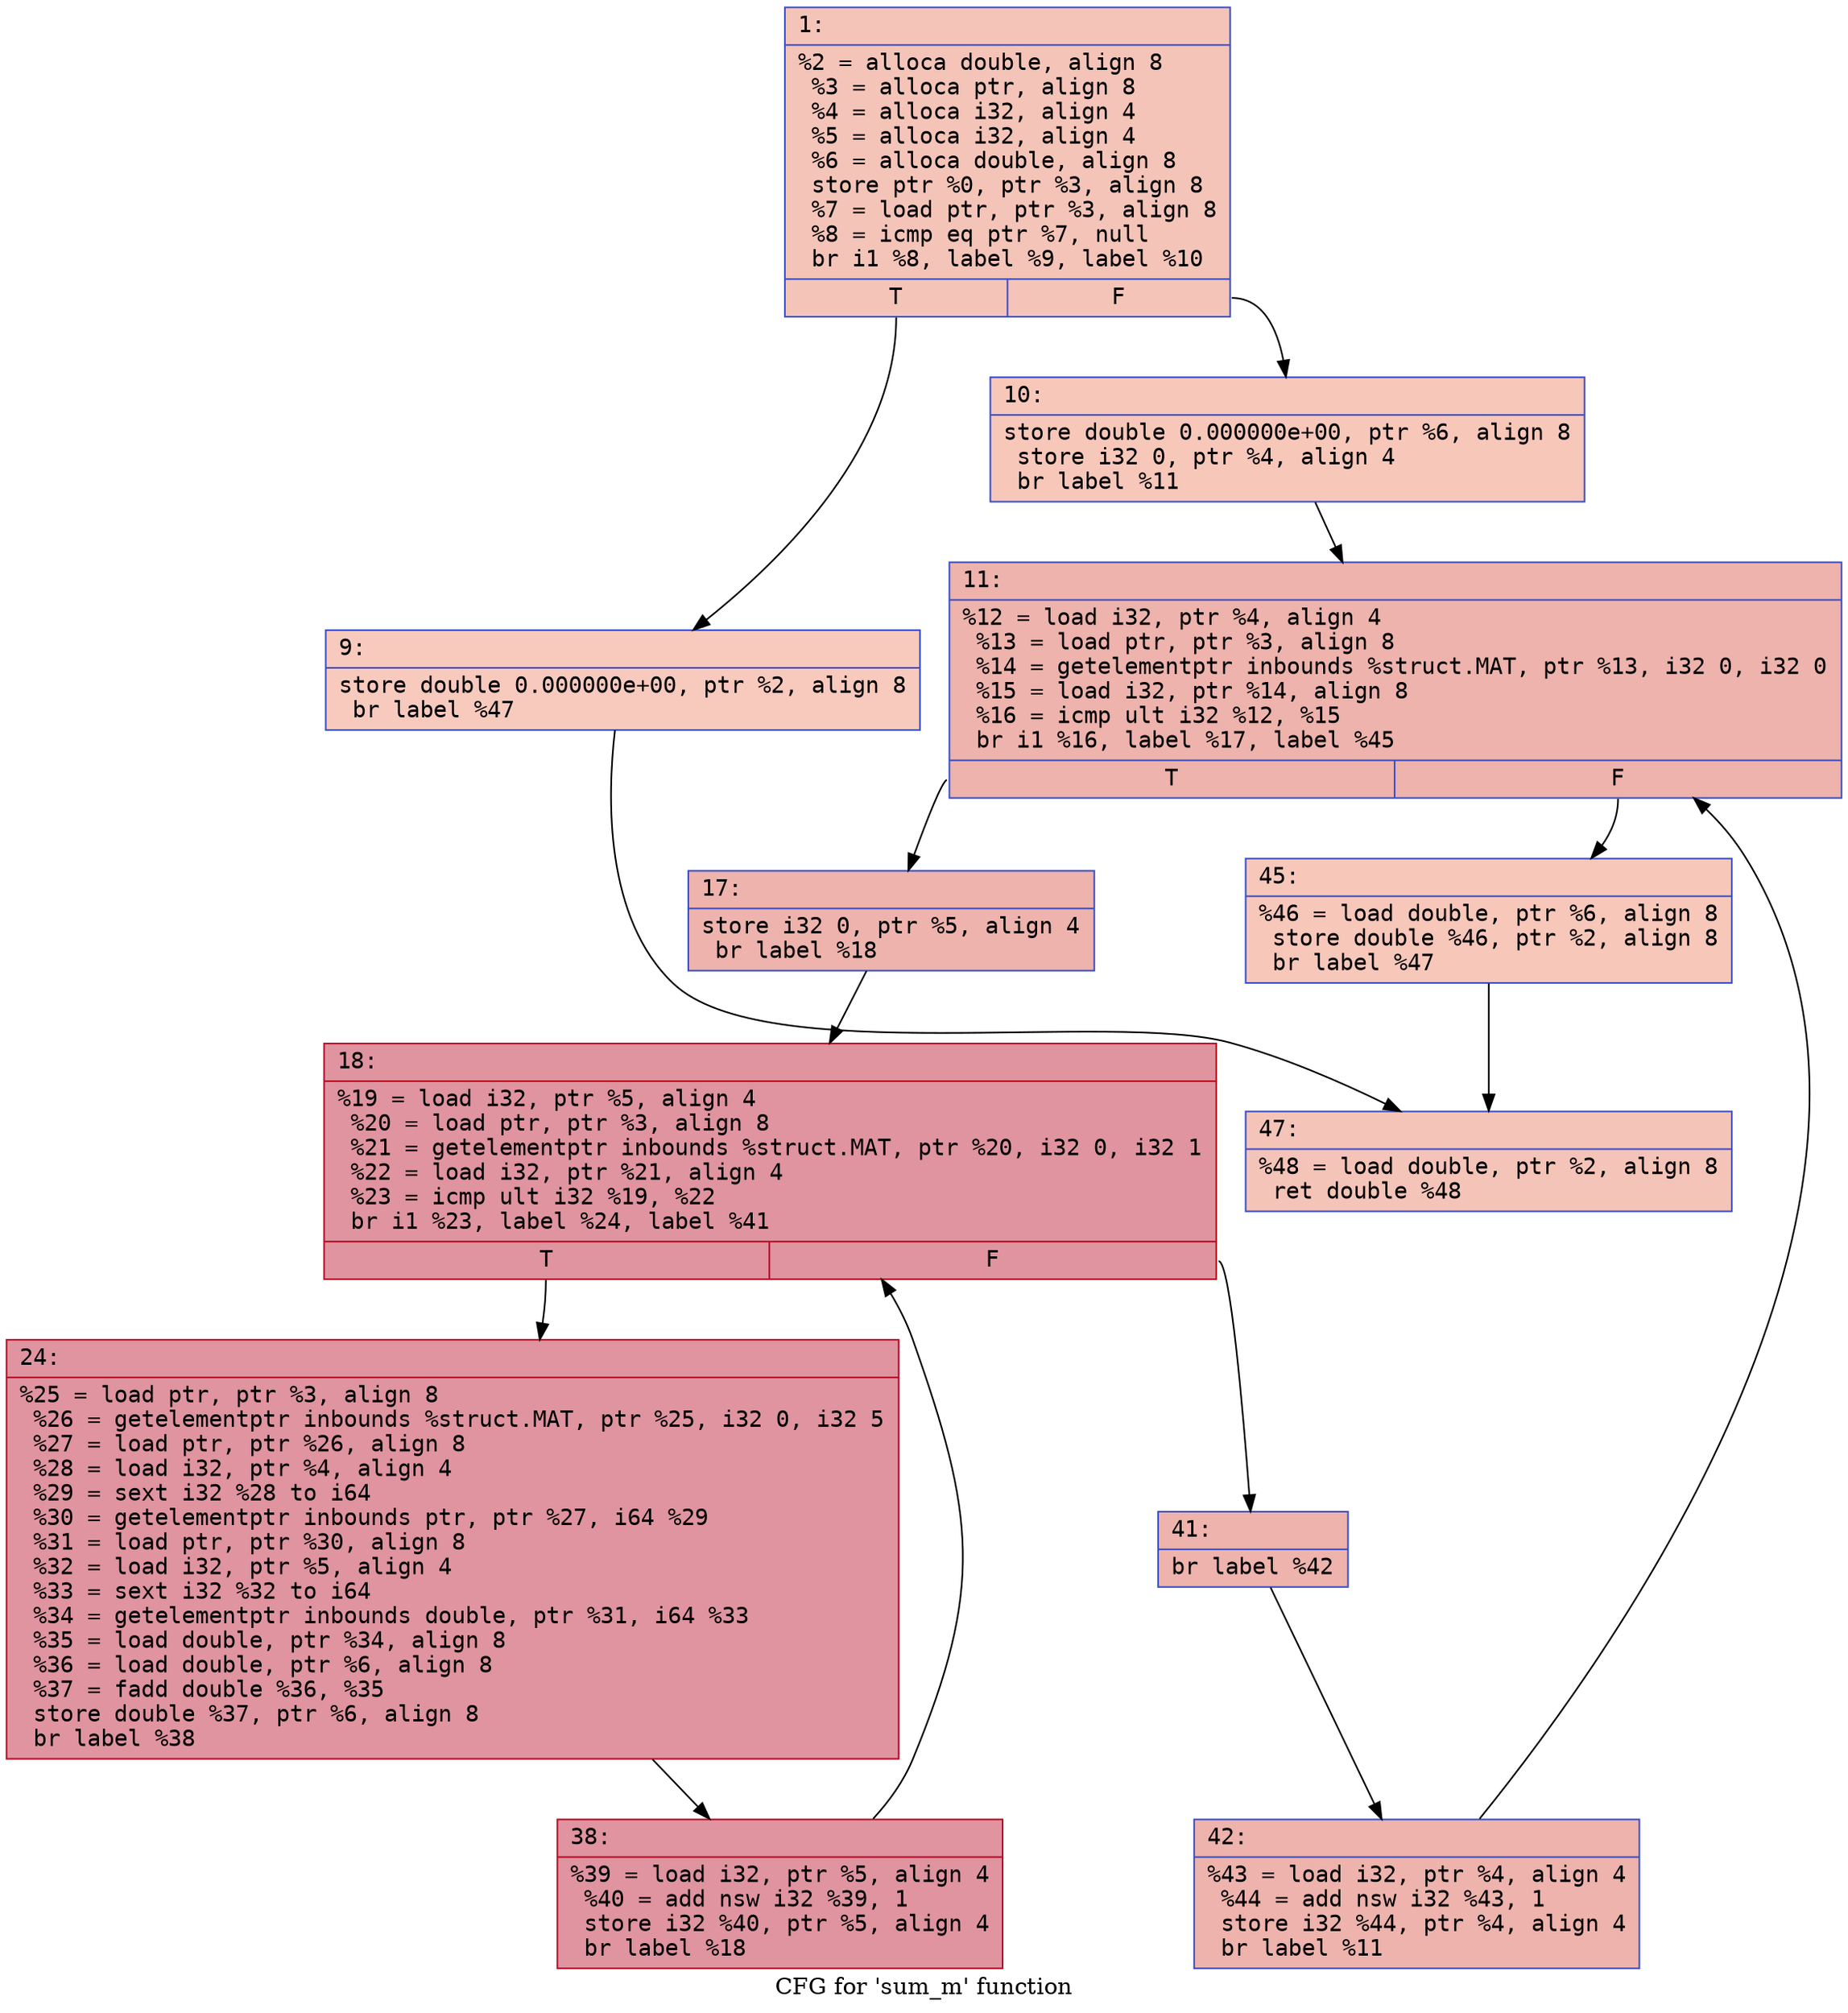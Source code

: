 digraph "CFG for 'sum_m' function" {
	label="CFG for 'sum_m' function";

	Node0x6000024d2620 [shape=record,color="#3d50c3ff", style=filled, fillcolor="#e97a5f70" fontname="Courier",label="{1:\l|  %2 = alloca double, align 8\l  %3 = alloca ptr, align 8\l  %4 = alloca i32, align 4\l  %5 = alloca i32, align 4\l  %6 = alloca double, align 8\l  store ptr %0, ptr %3, align 8\l  %7 = load ptr, ptr %3, align 8\l  %8 = icmp eq ptr %7, null\l  br i1 %8, label %9, label %10\l|{<s0>T|<s1>F}}"];
	Node0x6000024d2620:s0 -> Node0x6000024d2670[tooltip="1 -> 9\nProbability 37.50%" ];
	Node0x6000024d2620:s1 -> Node0x6000024d26c0[tooltip="1 -> 10\nProbability 62.50%" ];
	Node0x6000024d2670 [shape=record,color="#3d50c3ff", style=filled, fillcolor="#ef886b70" fontname="Courier",label="{9:\l|  store double 0.000000e+00, ptr %2, align 8\l  br label %47\l}"];
	Node0x6000024d2670 -> Node0x6000024d2990[tooltip="9 -> 47\nProbability 100.00%" ];
	Node0x6000024d26c0 [shape=record,color="#3d50c3ff", style=filled, fillcolor="#ec7f6370" fontname="Courier",label="{10:\l|  store double 0.000000e+00, ptr %6, align 8\l  store i32 0, ptr %4, align 4\l  br label %11\l}"];
	Node0x6000024d26c0 -> Node0x6000024d2710[tooltip="10 -> 11\nProbability 100.00%" ];
	Node0x6000024d2710 [shape=record,color="#3d50c3ff", style=filled, fillcolor="#d6524470" fontname="Courier",label="{11:\l|  %12 = load i32, ptr %4, align 4\l  %13 = load ptr, ptr %3, align 8\l  %14 = getelementptr inbounds %struct.MAT, ptr %13, i32 0, i32 0\l  %15 = load i32, ptr %14, align 8\l  %16 = icmp ult i32 %12, %15\l  br i1 %16, label %17, label %45\l|{<s0>T|<s1>F}}"];
	Node0x6000024d2710:s0 -> Node0x6000024d2760[tooltip="11 -> 17\nProbability 96.88%" ];
	Node0x6000024d2710:s1 -> Node0x6000024d2940[tooltip="11 -> 45\nProbability 3.12%" ];
	Node0x6000024d2760 [shape=record,color="#3d50c3ff", style=filled, fillcolor="#d6524470" fontname="Courier",label="{17:\l|  store i32 0, ptr %5, align 4\l  br label %18\l}"];
	Node0x6000024d2760 -> Node0x6000024d27b0[tooltip="17 -> 18\nProbability 100.00%" ];
	Node0x6000024d27b0 [shape=record,color="#b70d28ff", style=filled, fillcolor="#b70d2870" fontname="Courier",label="{18:\l|  %19 = load i32, ptr %5, align 4\l  %20 = load ptr, ptr %3, align 8\l  %21 = getelementptr inbounds %struct.MAT, ptr %20, i32 0, i32 1\l  %22 = load i32, ptr %21, align 4\l  %23 = icmp ult i32 %19, %22\l  br i1 %23, label %24, label %41\l|{<s0>T|<s1>F}}"];
	Node0x6000024d27b0:s0 -> Node0x6000024d2800[tooltip="18 -> 24\nProbability 96.88%" ];
	Node0x6000024d27b0:s1 -> Node0x6000024d28a0[tooltip="18 -> 41\nProbability 3.12%" ];
	Node0x6000024d2800 [shape=record,color="#b70d28ff", style=filled, fillcolor="#b70d2870" fontname="Courier",label="{24:\l|  %25 = load ptr, ptr %3, align 8\l  %26 = getelementptr inbounds %struct.MAT, ptr %25, i32 0, i32 5\l  %27 = load ptr, ptr %26, align 8\l  %28 = load i32, ptr %4, align 4\l  %29 = sext i32 %28 to i64\l  %30 = getelementptr inbounds ptr, ptr %27, i64 %29\l  %31 = load ptr, ptr %30, align 8\l  %32 = load i32, ptr %5, align 4\l  %33 = sext i32 %32 to i64\l  %34 = getelementptr inbounds double, ptr %31, i64 %33\l  %35 = load double, ptr %34, align 8\l  %36 = load double, ptr %6, align 8\l  %37 = fadd double %36, %35\l  store double %37, ptr %6, align 8\l  br label %38\l}"];
	Node0x6000024d2800 -> Node0x6000024d2850[tooltip="24 -> 38\nProbability 100.00%" ];
	Node0x6000024d2850 [shape=record,color="#b70d28ff", style=filled, fillcolor="#b70d2870" fontname="Courier",label="{38:\l|  %39 = load i32, ptr %5, align 4\l  %40 = add nsw i32 %39, 1\l  store i32 %40, ptr %5, align 4\l  br label %18\l}"];
	Node0x6000024d2850 -> Node0x6000024d27b0[tooltip="38 -> 18\nProbability 100.00%" ];
	Node0x6000024d28a0 [shape=record,color="#3d50c3ff", style=filled, fillcolor="#d6524470" fontname="Courier",label="{41:\l|  br label %42\l}"];
	Node0x6000024d28a0 -> Node0x6000024d28f0[tooltip="41 -> 42\nProbability 100.00%" ];
	Node0x6000024d28f0 [shape=record,color="#3d50c3ff", style=filled, fillcolor="#d6524470" fontname="Courier",label="{42:\l|  %43 = load i32, ptr %4, align 4\l  %44 = add nsw i32 %43, 1\l  store i32 %44, ptr %4, align 4\l  br label %11\l}"];
	Node0x6000024d28f0 -> Node0x6000024d2710[tooltip="42 -> 11\nProbability 100.00%" ];
	Node0x6000024d2940 [shape=record,color="#3d50c3ff", style=filled, fillcolor="#ec7f6370" fontname="Courier",label="{45:\l|  %46 = load double, ptr %6, align 8\l  store double %46, ptr %2, align 8\l  br label %47\l}"];
	Node0x6000024d2940 -> Node0x6000024d2990[tooltip="45 -> 47\nProbability 100.00%" ];
	Node0x6000024d2990 [shape=record,color="#3d50c3ff", style=filled, fillcolor="#e97a5f70" fontname="Courier",label="{47:\l|  %48 = load double, ptr %2, align 8\l  ret double %48\l}"];
}
